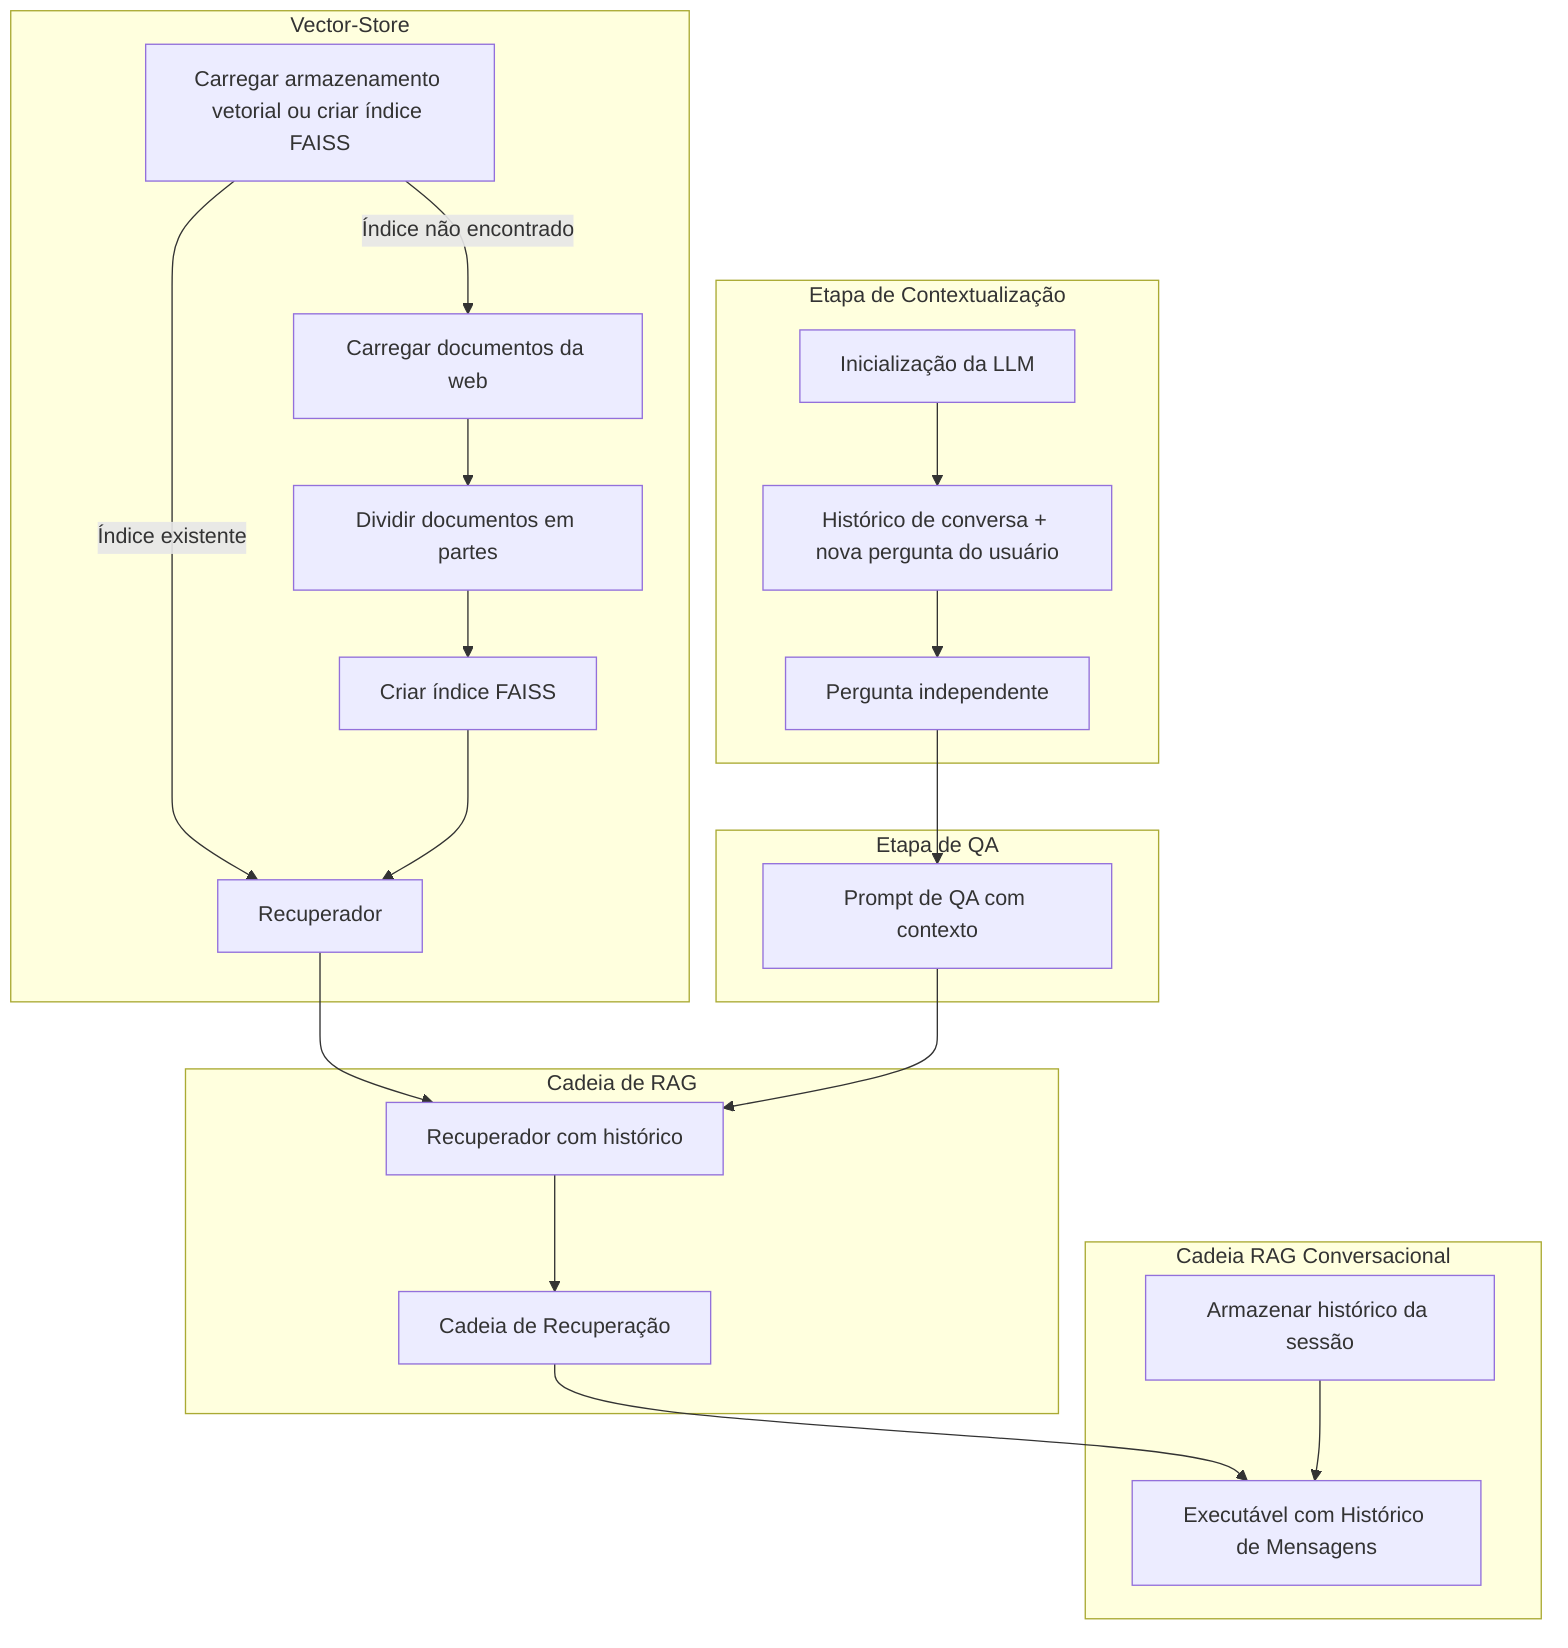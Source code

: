 graph TD
    subgraph Vector-Store
        A[Carregar armazenamento vetorial ou criar índice FAISS]
        B[Carregar documentos da web]
        C[Dividir documentos em partes]
        D[Criar índice FAISS]
        E[Recuperador]
        A --> |Índice existente| E
        A --> |Índice não encontrado| B
        B --> C
        C --> D
        D --> E
    end

    subgraph Etapa de Contextualização
        F[Inicialização da LLM]
        G[Histórico de conversa + nova pergunta do usuário]
        H[Contextualizar pergunta]
        F --> G
        G --> H[Pergunta independente]
    end

    subgraph Etapa de QA
        I[Prompt de QA com contexto]
        H --> I
    end

    subgraph Cadeia de RAG
        E --> L[Recuperador com histórico]
        I --> L
        L --> M[Cadeia de Recuperação]
    end

    subgraph Cadeia RAG Conversacional
        N[Armazenar histórico da sessão]
        M --> O[Executável com Histórico de Mensagens]
        N --> O
    end
